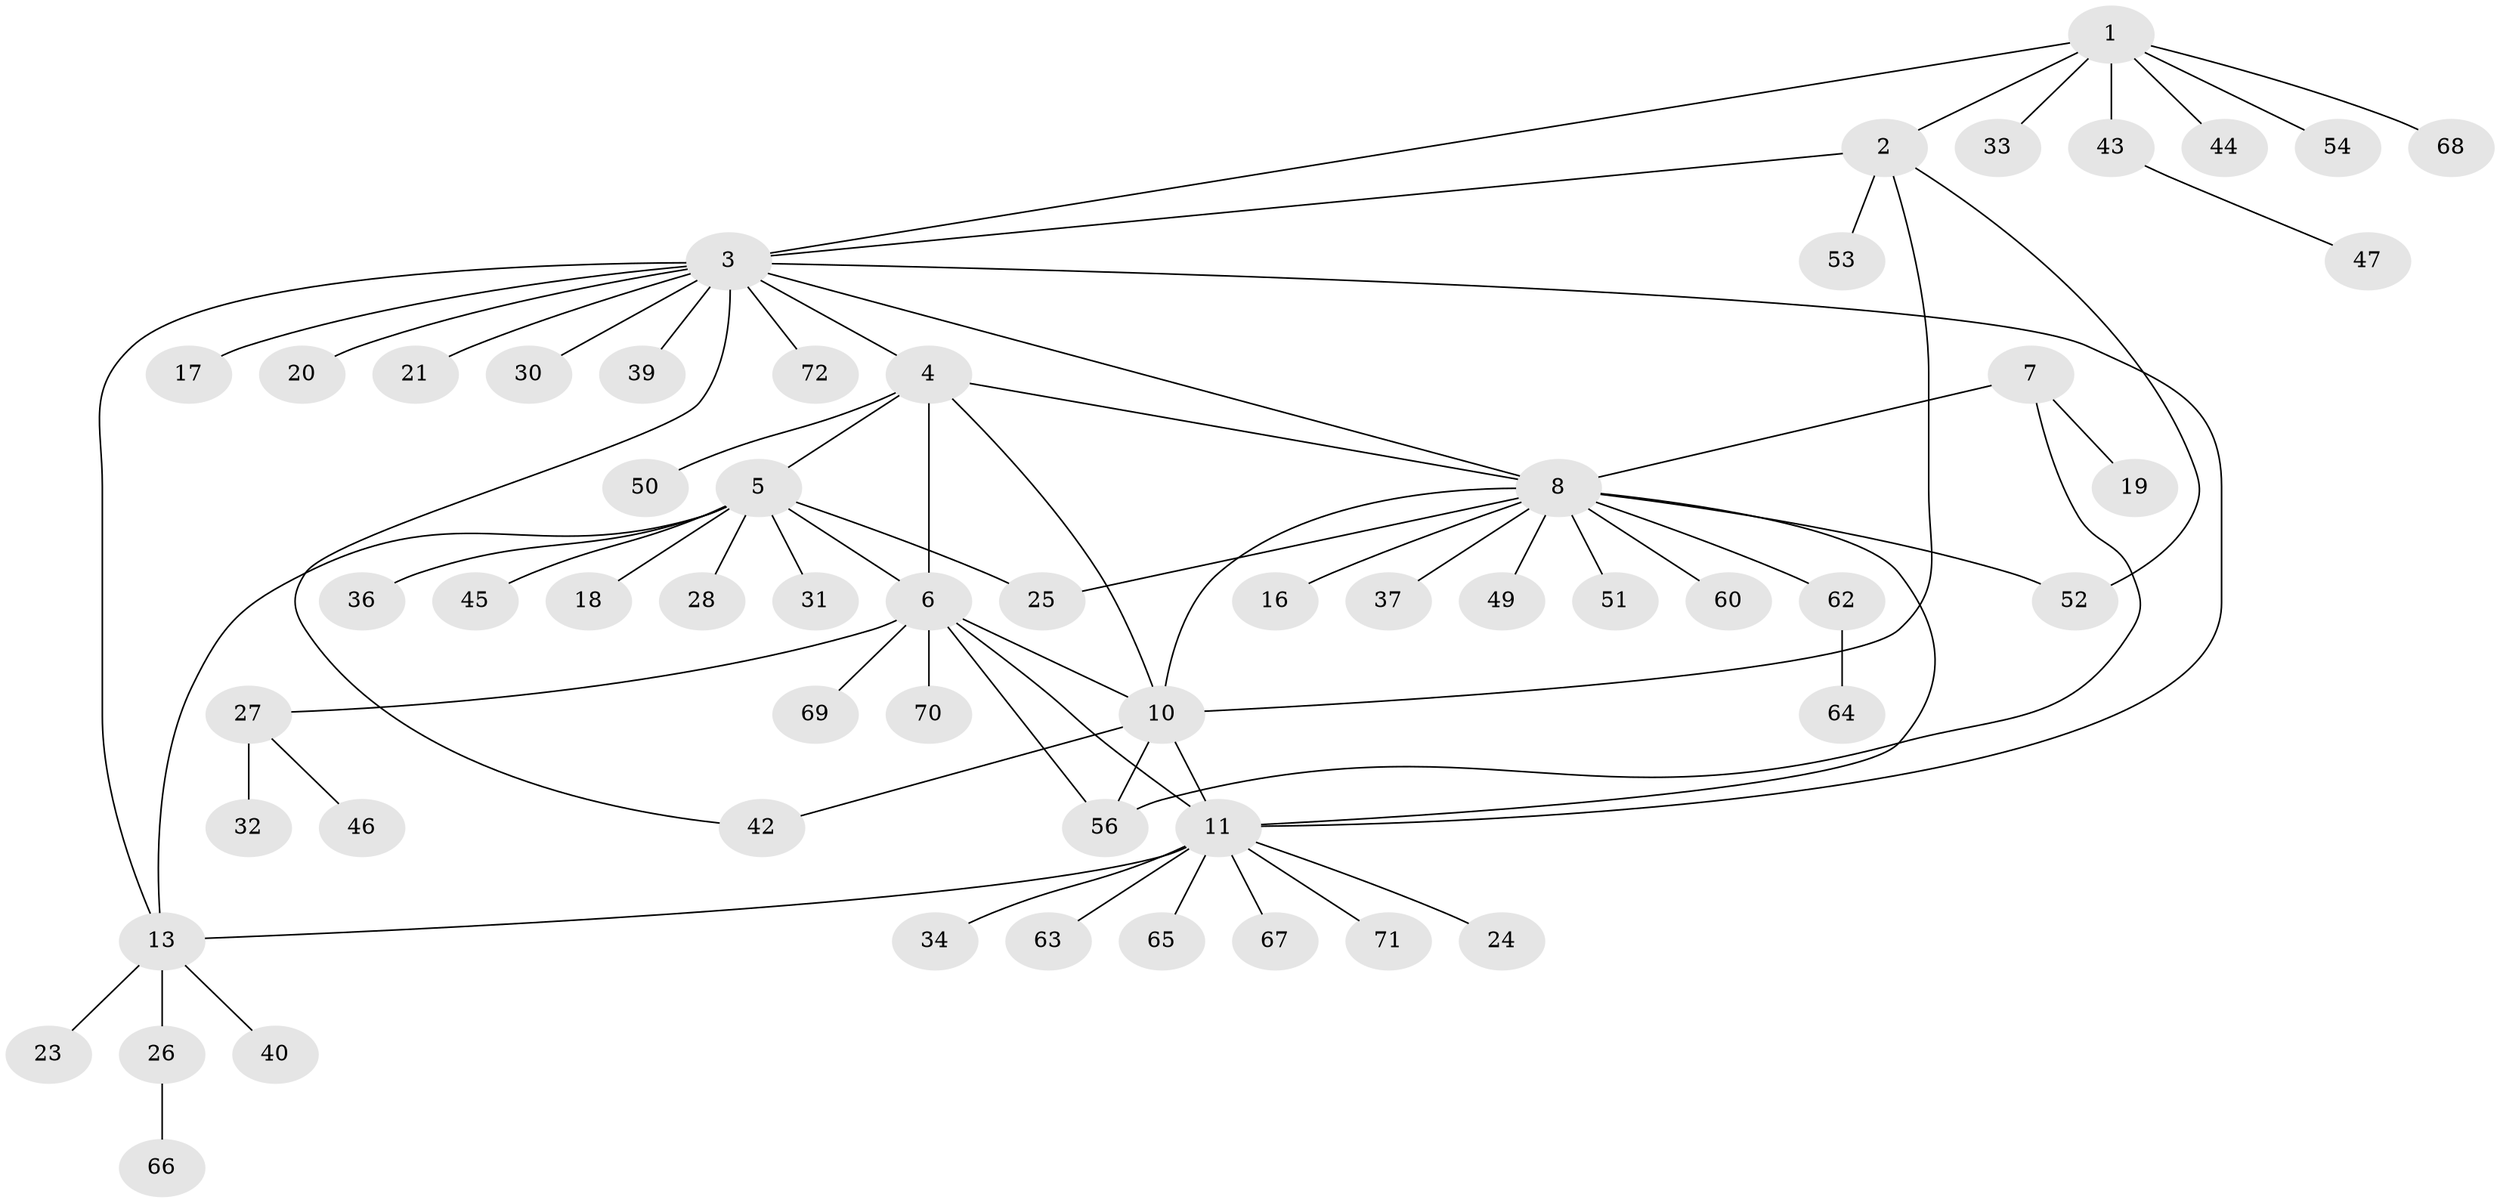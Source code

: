 // original degree distribution, {5: 0.06944444444444445, 6: 0.05555555555555555, 11: 0.027777777777777776, 10: 0.013888888888888888, 7: 0.027777777777777776, 4: 0.041666666666666664, 1: 0.5972222222222222, 2: 0.1388888888888889, 3: 0.027777777777777776}
// Generated by graph-tools (version 1.1) at 2025/42/03/06/25 10:42:09]
// undirected, 57 vertices, 72 edges
graph export_dot {
graph [start="1"]
  node [color=gray90,style=filled];
  1 [super="+29"];
  2 [super="+48"];
  3 [super="+15"];
  4;
  5 [super="+59"];
  6 [super="+12"];
  7 [super="+41"];
  8 [super="+9"];
  10 [super="+55"];
  11 [super="+14"];
  13 [super="+22"];
  16;
  17;
  18;
  19;
  20;
  21;
  23;
  24;
  25 [super="+38"];
  26;
  27 [super="+35"];
  28;
  30;
  31;
  32;
  33;
  34;
  36 [super="+57"];
  37;
  39;
  40;
  42;
  43;
  44;
  45;
  46;
  47;
  49;
  50;
  51;
  52;
  53;
  54 [super="+58"];
  56 [super="+61"];
  60;
  62;
  63;
  64;
  65;
  66;
  67;
  68;
  69;
  70;
  71;
  72;
  1 -- 2;
  1 -- 3;
  1 -- 43;
  1 -- 44;
  1 -- 68;
  1 -- 54;
  1 -- 33;
  2 -- 3;
  2 -- 10;
  2 -- 52;
  2 -- 53;
  3 -- 4;
  3 -- 8;
  3 -- 17;
  3 -- 20;
  3 -- 21;
  3 -- 30;
  3 -- 39;
  3 -- 42;
  3 -- 72;
  3 -- 13;
  3 -- 11;
  4 -- 5;
  4 -- 6;
  4 -- 8;
  4 -- 50;
  4 -- 10;
  5 -- 6;
  5 -- 13;
  5 -- 18;
  5 -- 25;
  5 -- 28;
  5 -- 31;
  5 -- 36;
  5 -- 45;
  6 -- 56;
  6 -- 69;
  6 -- 70;
  6 -- 27;
  6 -- 10;
  6 -- 11;
  7 -- 8 [weight=2];
  7 -- 19;
  7 -- 56;
  8 -- 10;
  8 -- 16;
  8 -- 51;
  8 -- 52;
  8 -- 62;
  8 -- 25;
  8 -- 49;
  8 -- 37;
  8 -- 60;
  8 -- 11;
  10 -- 11;
  10 -- 42;
  10 -- 56;
  11 -- 24;
  11 -- 65;
  11 -- 67;
  11 -- 71;
  11 -- 34;
  11 -- 13;
  11 -- 63;
  13 -- 23;
  13 -- 26;
  13 -- 40;
  26 -- 66;
  27 -- 32;
  27 -- 46;
  43 -- 47;
  62 -- 64;
}
